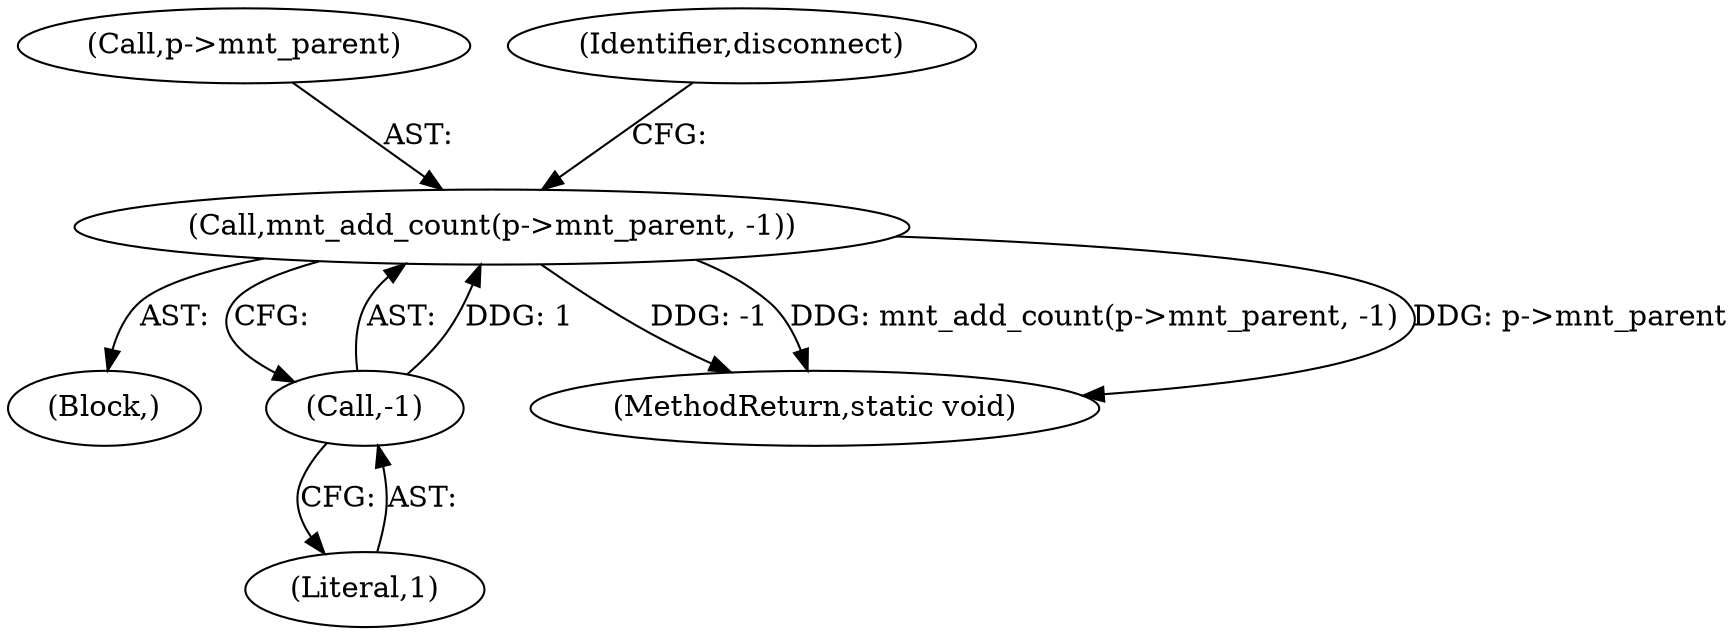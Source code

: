 digraph "0_linux_e0c9c0afd2fc958ffa34b697972721d81df8a56f_0@pointer" {
"1000217" [label="(Call,mnt_add_count(p->mnt_parent, -1))"];
"1000221" [label="(Call,-1)"];
"1000216" [label="(Block,)"];
"1000218" [label="(Call,p->mnt_parent)"];
"1000217" [label="(Call,mnt_add_count(p->mnt_parent, -1))"];
"1000245" [label="(MethodReturn,static void)"];
"1000225" [label="(Identifier,disconnect)"];
"1000222" [label="(Literal,1)"];
"1000221" [label="(Call,-1)"];
"1000217" -> "1000216"  [label="AST: "];
"1000217" -> "1000221"  [label="CFG: "];
"1000218" -> "1000217"  [label="AST: "];
"1000221" -> "1000217"  [label="AST: "];
"1000225" -> "1000217"  [label="CFG: "];
"1000217" -> "1000245"  [label="DDG: -1"];
"1000217" -> "1000245"  [label="DDG: mnt_add_count(p->mnt_parent, -1)"];
"1000217" -> "1000245"  [label="DDG: p->mnt_parent"];
"1000221" -> "1000217"  [label="DDG: 1"];
"1000221" -> "1000222"  [label="CFG: "];
"1000222" -> "1000221"  [label="AST: "];
}
